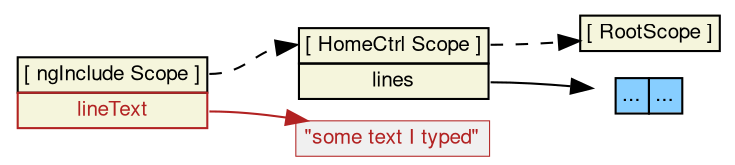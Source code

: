 digraph d {
	rankdir=LR
	nodesep=0.1
	node [shape=Mrecord, fontname="Helvetica,Sans", fontsize=10, penwidth=0.5, margin="0.05, 0.04", height="0.2" ]

  /* scopes */
  node [shape=plaintext];
  root [label=<<table bgcolor="beige" border="0" cellborder="1" cellpadding="2" cellspacing="0">
  <tr><td port="proto">[ RootScope ]</td></tr></table>>]
  parent [label=<<table bgcolor="beige" border="0" cellborder="1" cellpadding="2" cellspacing="0">
  <tr><td port="proto">[ HomeCtrl Scope ]</td></tr>
  <tr><td port="lines">lines</td></tr>
  </table>>]
  child1 [label=<<table bgcolor="beige" border="0" cellborder="1" cellpadding="2" cellspacing="0">
  <tr><td port="proto">[ ngInclude Scope ]</td></tr>
  <tr><td port="lineText" color="firebrick"><font color="firebrick">lineText</font></td></tr>
  </table>>]

  /* objects */
  array [label=<<table bgcolor="skyblue1" border="0" cellborder="1" cellpadding="2" cellspacing="0">
  <tr><td>...</td><td>...</td></tr></table>>]

  /* literals */
  node [fillcolor=gray94, shape=box, style=filled]
  node [color=firebrick, fontcolor=firebrick]
  lineText [label="\"some text I typed\""]
  
  /* references */
  parent:proto -> root:proto [style = dashed]
  parent:lines -> array
  child1:proto -> parent:proto [style = dashed]
  child1:lineText -> lineText [color=firebrick]
}
